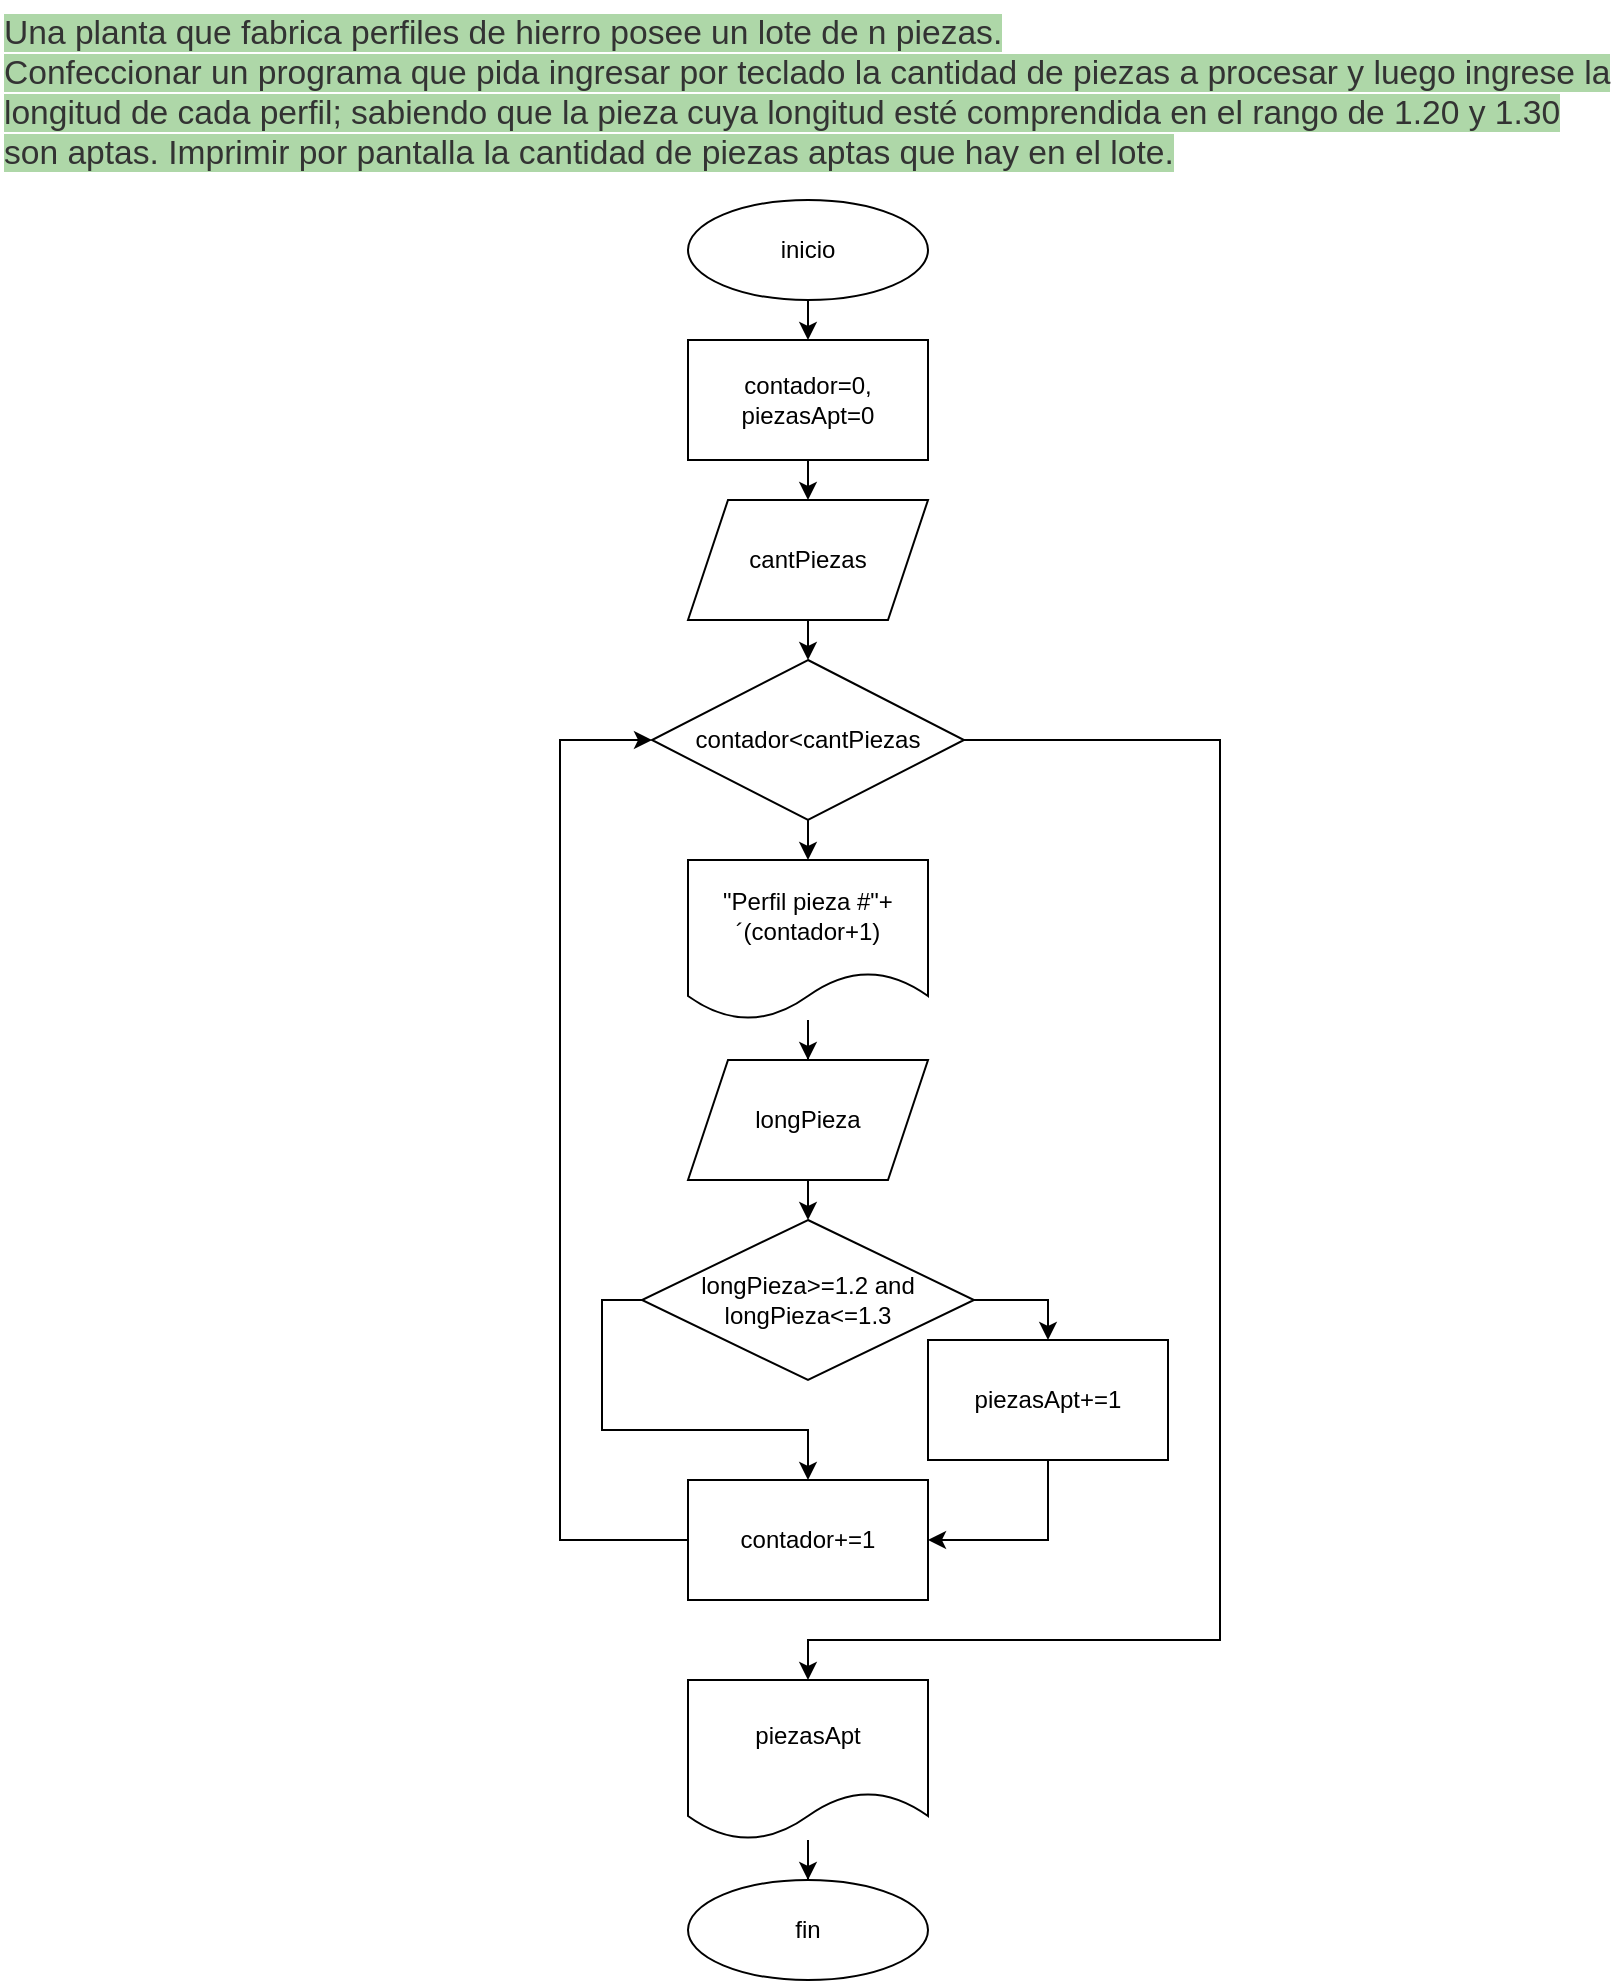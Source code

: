 <mxfile version="20.7.4" type="device"><diagram id="7F7aD2OP8ISt1nQRamEd" name="Página-1"><mxGraphModel dx="756" dy="395" grid="1" gridSize="10" guides="1" tooltips="1" connect="1" arrows="1" fold="1" page="1" pageScale="1" pageWidth="827" pageHeight="1169" math="0" shadow="0"><root><mxCell id="0"/><mxCell id="1" parent="0"/><mxCell id="4PqcfITpQufWWgp4US4b-1" value="&lt;span style=&quot;color: rgb(51, 51, 51); font-family: sans-serif, arial; font-size: 16.8px; font-style: normal; font-variant-ligatures: normal; font-variant-caps: normal; font-weight: 400; letter-spacing: normal; orphans: 2; text-align: start; text-indent: 0px; text-transform: none; widows: 2; word-spacing: 0px; -webkit-text-stroke-width: 0px; background-color: rgb(174, 215, 168); text-decoration-thickness: initial; text-decoration-style: initial; text-decoration-color: initial; float: none; display: inline !important;&quot;&gt;Una planta que fabrica perfiles de hierro posee un lote de n piezas.&lt;/span&gt;&lt;br style=&quot;box-sizing: border-box; color: rgb(51, 51, 51); font-family: sans-serif, arial; font-size: 16.8px; font-style: normal; font-variant-ligatures: normal; font-variant-caps: normal; font-weight: 400; letter-spacing: normal; orphans: 2; text-align: start; text-indent: 0px; text-transform: none; widows: 2; word-spacing: 0px; -webkit-text-stroke-width: 0px; background-color: rgb(174, 215, 168); text-decoration-thickness: initial; text-decoration-style: initial; text-decoration-color: initial;&quot;&gt;&lt;span style=&quot;color: rgb(51, 51, 51); font-family: sans-serif, arial; font-size: 16.8px; font-style: normal; font-variant-ligatures: normal; font-variant-caps: normal; font-weight: 400; letter-spacing: normal; orphans: 2; text-align: start; text-indent: 0px; text-transform: none; widows: 2; word-spacing: 0px; -webkit-text-stroke-width: 0px; background-color: rgb(174, 215, 168); text-decoration-thickness: initial; text-decoration-style: initial; text-decoration-color: initial; float: none; display: inline !important;&quot;&gt;Confeccionar un programa que pida ingresar por teclado la cantidad de piezas a procesar y luego ingrese la longitud de cada perfil; sabiendo que la pieza cuya longitud esté comprendida en el rango de 1.20 y 1.30 son aptas. Imprimir por pantalla la cantidad de piezas aptas que hay en el lote.&lt;/span&gt;" style="text;whiteSpace=wrap;html=1;" vertex="1" parent="1"><mxGeometry x="10" width="810" height="100" as="geometry"/></mxCell><mxCell id="4PqcfITpQufWWgp4US4b-19" style="edgeStyle=orthogonalEdgeStyle;rounded=0;orthogonalLoop=1;jettySize=auto;html=1;exitX=0.5;exitY=1;exitDx=0;exitDy=0;entryX=0.5;entryY=0;entryDx=0;entryDy=0;" edge="1" parent="1" source="4PqcfITpQufWWgp4US4b-2" target="4PqcfITpQufWWgp4US4b-12"><mxGeometry relative="1" as="geometry"/></mxCell><mxCell id="4PqcfITpQufWWgp4US4b-2" value="inicio" style="ellipse;whiteSpace=wrap;html=1;" vertex="1" parent="1"><mxGeometry x="354" y="100" width="120" height="50" as="geometry"/></mxCell><mxCell id="4PqcfITpQufWWgp4US4b-17" style="edgeStyle=orthogonalEdgeStyle;rounded=0;orthogonalLoop=1;jettySize=auto;html=1;exitX=0.5;exitY=1;exitDx=0;exitDy=0;entryX=0.5;entryY=0;entryDx=0;entryDy=0;" edge="1" parent="1" source="4PqcfITpQufWWgp4US4b-7" target="4PqcfITpQufWWgp4US4b-11"><mxGeometry relative="1" as="geometry"/></mxCell><mxCell id="4PqcfITpQufWWgp4US4b-7" value="cantPiezas" style="shape=parallelogram;perimeter=parallelogramPerimeter;whiteSpace=wrap;html=1;fixedSize=1;" vertex="1" parent="1"><mxGeometry x="354" y="250" width="120" height="60" as="geometry"/></mxCell><mxCell id="4PqcfITpQufWWgp4US4b-14" style="edgeStyle=orthogonalEdgeStyle;rounded=0;orthogonalLoop=1;jettySize=auto;html=1;exitX=0.5;exitY=1;exitDx=0;exitDy=0;entryX=0.5;entryY=0;entryDx=0;entryDy=0;" edge="1" parent="1" source="4PqcfITpQufWWgp4US4b-11" target="4PqcfITpQufWWgp4US4b-13"><mxGeometry relative="1" as="geometry"/></mxCell><mxCell id="4PqcfITpQufWWgp4US4b-28" style="edgeStyle=orthogonalEdgeStyle;rounded=0;orthogonalLoop=1;jettySize=auto;html=1;exitX=1;exitY=0.5;exitDx=0;exitDy=0;entryX=0.5;entryY=0;entryDx=0;entryDy=0;" edge="1" parent="1" source="4PqcfITpQufWWgp4US4b-11" target="4PqcfITpQufWWgp4US4b-27"><mxGeometry relative="1" as="geometry"><Array as="points"><mxPoint x="620" y="370"/><mxPoint x="620" y="820"/><mxPoint x="414" y="820"/></Array></mxGeometry></mxCell><mxCell id="4PqcfITpQufWWgp4US4b-11" value="contador&amp;lt;cantPiezas" style="rhombus;whiteSpace=wrap;html=1;" vertex="1" parent="1"><mxGeometry x="336" y="330" width="156" height="80" as="geometry"/></mxCell><mxCell id="4PqcfITpQufWWgp4US4b-18" style="edgeStyle=orthogonalEdgeStyle;rounded=0;orthogonalLoop=1;jettySize=auto;html=1;exitX=0.5;exitY=1;exitDx=0;exitDy=0;entryX=0.5;entryY=0;entryDx=0;entryDy=0;" edge="1" parent="1" source="4PqcfITpQufWWgp4US4b-12" target="4PqcfITpQufWWgp4US4b-7"><mxGeometry relative="1" as="geometry"/></mxCell><mxCell id="4PqcfITpQufWWgp4US4b-12" value="contador=0, piezasApt=0" style="rounded=0;whiteSpace=wrap;html=1;" vertex="1" parent="1"><mxGeometry x="354" y="170" width="120" height="60" as="geometry"/></mxCell><mxCell id="4PqcfITpQufWWgp4US4b-16" style="edgeStyle=orthogonalEdgeStyle;rounded=0;orthogonalLoop=1;jettySize=auto;html=1;entryX=0.5;entryY=0;entryDx=0;entryDy=0;" edge="1" parent="1" source="4PqcfITpQufWWgp4US4b-13" target="4PqcfITpQufWWgp4US4b-15"><mxGeometry relative="1" as="geometry"/></mxCell><mxCell id="4PqcfITpQufWWgp4US4b-13" value="&quot;Perfil pieza #&quot;+´(contador+1)" style="shape=document;whiteSpace=wrap;html=1;boundedLbl=1;" vertex="1" parent="1"><mxGeometry x="354" y="430" width="120" height="80" as="geometry"/></mxCell><mxCell id="4PqcfITpQufWWgp4US4b-23" style="edgeStyle=orthogonalEdgeStyle;rounded=0;orthogonalLoop=1;jettySize=auto;html=1;exitX=0.5;exitY=1;exitDx=0;exitDy=0;entryX=0.5;entryY=0;entryDx=0;entryDy=0;" edge="1" parent="1" source="4PqcfITpQufWWgp4US4b-15" target="4PqcfITpQufWWgp4US4b-20"><mxGeometry relative="1" as="geometry"/></mxCell><mxCell id="4PqcfITpQufWWgp4US4b-15" value="longPieza" style="shape=parallelogram;perimeter=parallelogramPerimeter;whiteSpace=wrap;html=1;fixedSize=1;" vertex="1" parent="1"><mxGeometry x="354" y="530" width="120" height="60" as="geometry"/></mxCell><mxCell id="4PqcfITpQufWWgp4US4b-22" style="edgeStyle=orthogonalEdgeStyle;rounded=0;orthogonalLoop=1;jettySize=auto;html=1;exitX=1;exitY=0.5;exitDx=0;exitDy=0;entryX=0.5;entryY=0;entryDx=0;entryDy=0;" edge="1" parent="1" source="4PqcfITpQufWWgp4US4b-20" target="4PqcfITpQufWWgp4US4b-21"><mxGeometry relative="1" as="geometry"/></mxCell><mxCell id="4PqcfITpQufWWgp4US4b-34" style="edgeStyle=orthogonalEdgeStyle;rounded=0;orthogonalLoop=1;jettySize=auto;html=1;exitX=0;exitY=0.5;exitDx=0;exitDy=0;entryX=0.5;entryY=0;entryDx=0;entryDy=0;" edge="1" parent="1" source="4PqcfITpQufWWgp4US4b-20" target="4PqcfITpQufWWgp4US4b-31"><mxGeometry relative="1" as="geometry"/></mxCell><mxCell id="4PqcfITpQufWWgp4US4b-20" value="longPieza&amp;gt;=1.2 and longPieza&amp;lt;=1.3" style="rhombus;whiteSpace=wrap;html=1;" vertex="1" parent="1"><mxGeometry x="331" y="610" width="166" height="80" as="geometry"/></mxCell><mxCell id="4PqcfITpQufWWgp4US4b-33" style="edgeStyle=orthogonalEdgeStyle;rounded=0;orthogonalLoop=1;jettySize=auto;html=1;exitX=0.5;exitY=1;exitDx=0;exitDy=0;entryX=1;entryY=0.5;entryDx=0;entryDy=0;" edge="1" parent="1" source="4PqcfITpQufWWgp4US4b-21" target="4PqcfITpQufWWgp4US4b-31"><mxGeometry relative="1" as="geometry"/></mxCell><mxCell id="4PqcfITpQufWWgp4US4b-21" value="piezasApt+=1" style="rounded=0;whiteSpace=wrap;html=1;" vertex="1" parent="1"><mxGeometry x="474" y="670" width="120" height="60" as="geometry"/></mxCell><mxCell id="4PqcfITpQufWWgp4US4b-30" style="edgeStyle=orthogonalEdgeStyle;rounded=0;orthogonalLoop=1;jettySize=auto;html=1;entryX=0.5;entryY=0;entryDx=0;entryDy=0;" edge="1" parent="1" source="4PqcfITpQufWWgp4US4b-27" target="4PqcfITpQufWWgp4US4b-29"><mxGeometry relative="1" as="geometry"/></mxCell><mxCell id="4PqcfITpQufWWgp4US4b-27" value="piezasApt" style="shape=document;whiteSpace=wrap;html=1;boundedLbl=1;" vertex="1" parent="1"><mxGeometry x="354" y="840" width="120" height="80" as="geometry"/></mxCell><mxCell id="4PqcfITpQufWWgp4US4b-29" value="fin" style="ellipse;whiteSpace=wrap;html=1;" vertex="1" parent="1"><mxGeometry x="354" y="940" width="120" height="50" as="geometry"/></mxCell><mxCell id="4PqcfITpQufWWgp4US4b-35" style="edgeStyle=orthogonalEdgeStyle;rounded=0;orthogonalLoop=1;jettySize=auto;html=1;exitX=0;exitY=0.5;exitDx=0;exitDy=0;entryX=0;entryY=0.5;entryDx=0;entryDy=0;" edge="1" parent="1" source="4PqcfITpQufWWgp4US4b-31" target="4PqcfITpQufWWgp4US4b-11"><mxGeometry relative="1" as="geometry"><Array as="points"><mxPoint x="290" y="770"/><mxPoint x="290" y="370"/></Array></mxGeometry></mxCell><mxCell id="4PqcfITpQufWWgp4US4b-31" value="contador+=1" style="rounded=0;whiteSpace=wrap;html=1;" vertex="1" parent="1"><mxGeometry x="354" y="740" width="120" height="60" as="geometry"/></mxCell></root></mxGraphModel></diagram></mxfile>